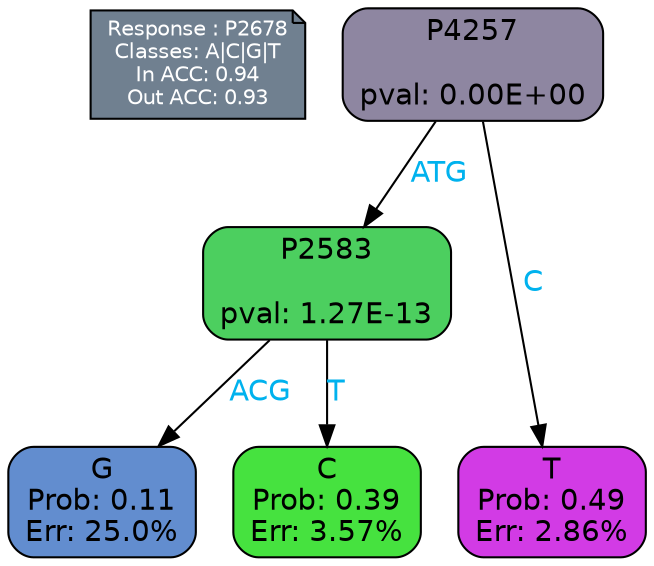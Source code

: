 digraph Tree {
node [shape=box, style="filled, rounded", color="black", fontname=helvetica] ;
graph [ranksep=equally, splines=polylines, bgcolor=transparent, dpi=600] ;
edge [fontname=helvetica] ;
LEGEND [label="Response : P2678
Classes: A|C|G|T
In ACC: 0.94
Out ACC: 0.93
",shape=note,align=left,style=filled,fillcolor="slategray",fontcolor="white",fontsize=10];1 [label="P4257

pval: 0.00E+00", fillcolor="#8e86a1"] ;
2 [label="P2583

pval: 1.27E-13", fillcolor="#4ccf5f"] ;
3 [label="G
Prob: 0.11
Err: 25.0%", fillcolor="#628dcf"] ;
4 [label="C
Prob: 0.39
Err: 3.57%", fillcolor="#46e23f"] ;
5 [label="T
Prob: 0.49
Err: 2.86%", fillcolor="#d23be5"] ;
1 -> 2 [label="ATG",fontcolor=deepskyblue2] ;
1 -> 5 [label="C",fontcolor=deepskyblue2] ;
2 -> 3 [label="ACG",fontcolor=deepskyblue2] ;
2 -> 4 [label="T",fontcolor=deepskyblue2] ;
{rank = same; 3;4;5;}{rank = same; LEGEND;1;}}